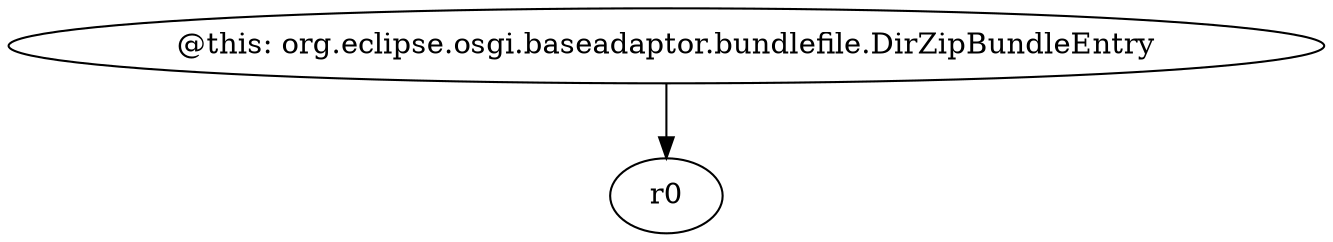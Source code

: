 digraph g {
0[label="@this: org.eclipse.osgi.baseadaptor.bundlefile.DirZipBundleEntry"]
1[label="r0"]
0->1[label=""]
}